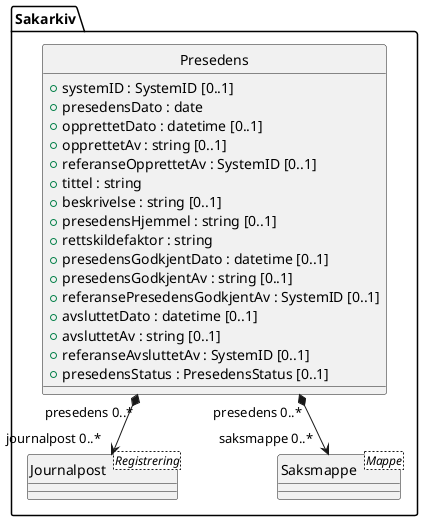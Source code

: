 @startuml
skinparam nodesep 100
hide circle
class Sakarkiv.Presedens {
  +systemID : SystemID [0..1]
  +presedensDato : date
  +opprettetDato : datetime [0..1]
  +opprettetAv : string [0..1]
  +referanseOpprettetAv : SystemID [0..1]
  +tittel : string
  +beskrivelse : string [0..1]
  +presedensHjemmel : string [0..1]
  +rettskildefaktor : string
  +presedensGodkjentDato : datetime [0..1]
  +presedensGodkjentAv : string [0..1]
  +referansePresedensGodkjentAv : SystemID [0..1]
  +avsluttetDato : datetime [0..1]
  +avsluttetAv : string [0..1]
  +referanseAvsluttetAv : SystemID [0..1]
  +presedensStatus : PresedensStatus [0..1]
}
class Sakarkiv.Journalpost <Registrering> {
}
Sakarkiv.Presedens "presedens 0..*" *--> "journalpost 0..*" Sakarkiv.Journalpost
class Sakarkiv.Saksmappe <Mappe> {
}
Sakarkiv.Presedens "presedens 0..*" *--> "saksmappe 0..*" Sakarkiv.Saksmappe
@enduml
